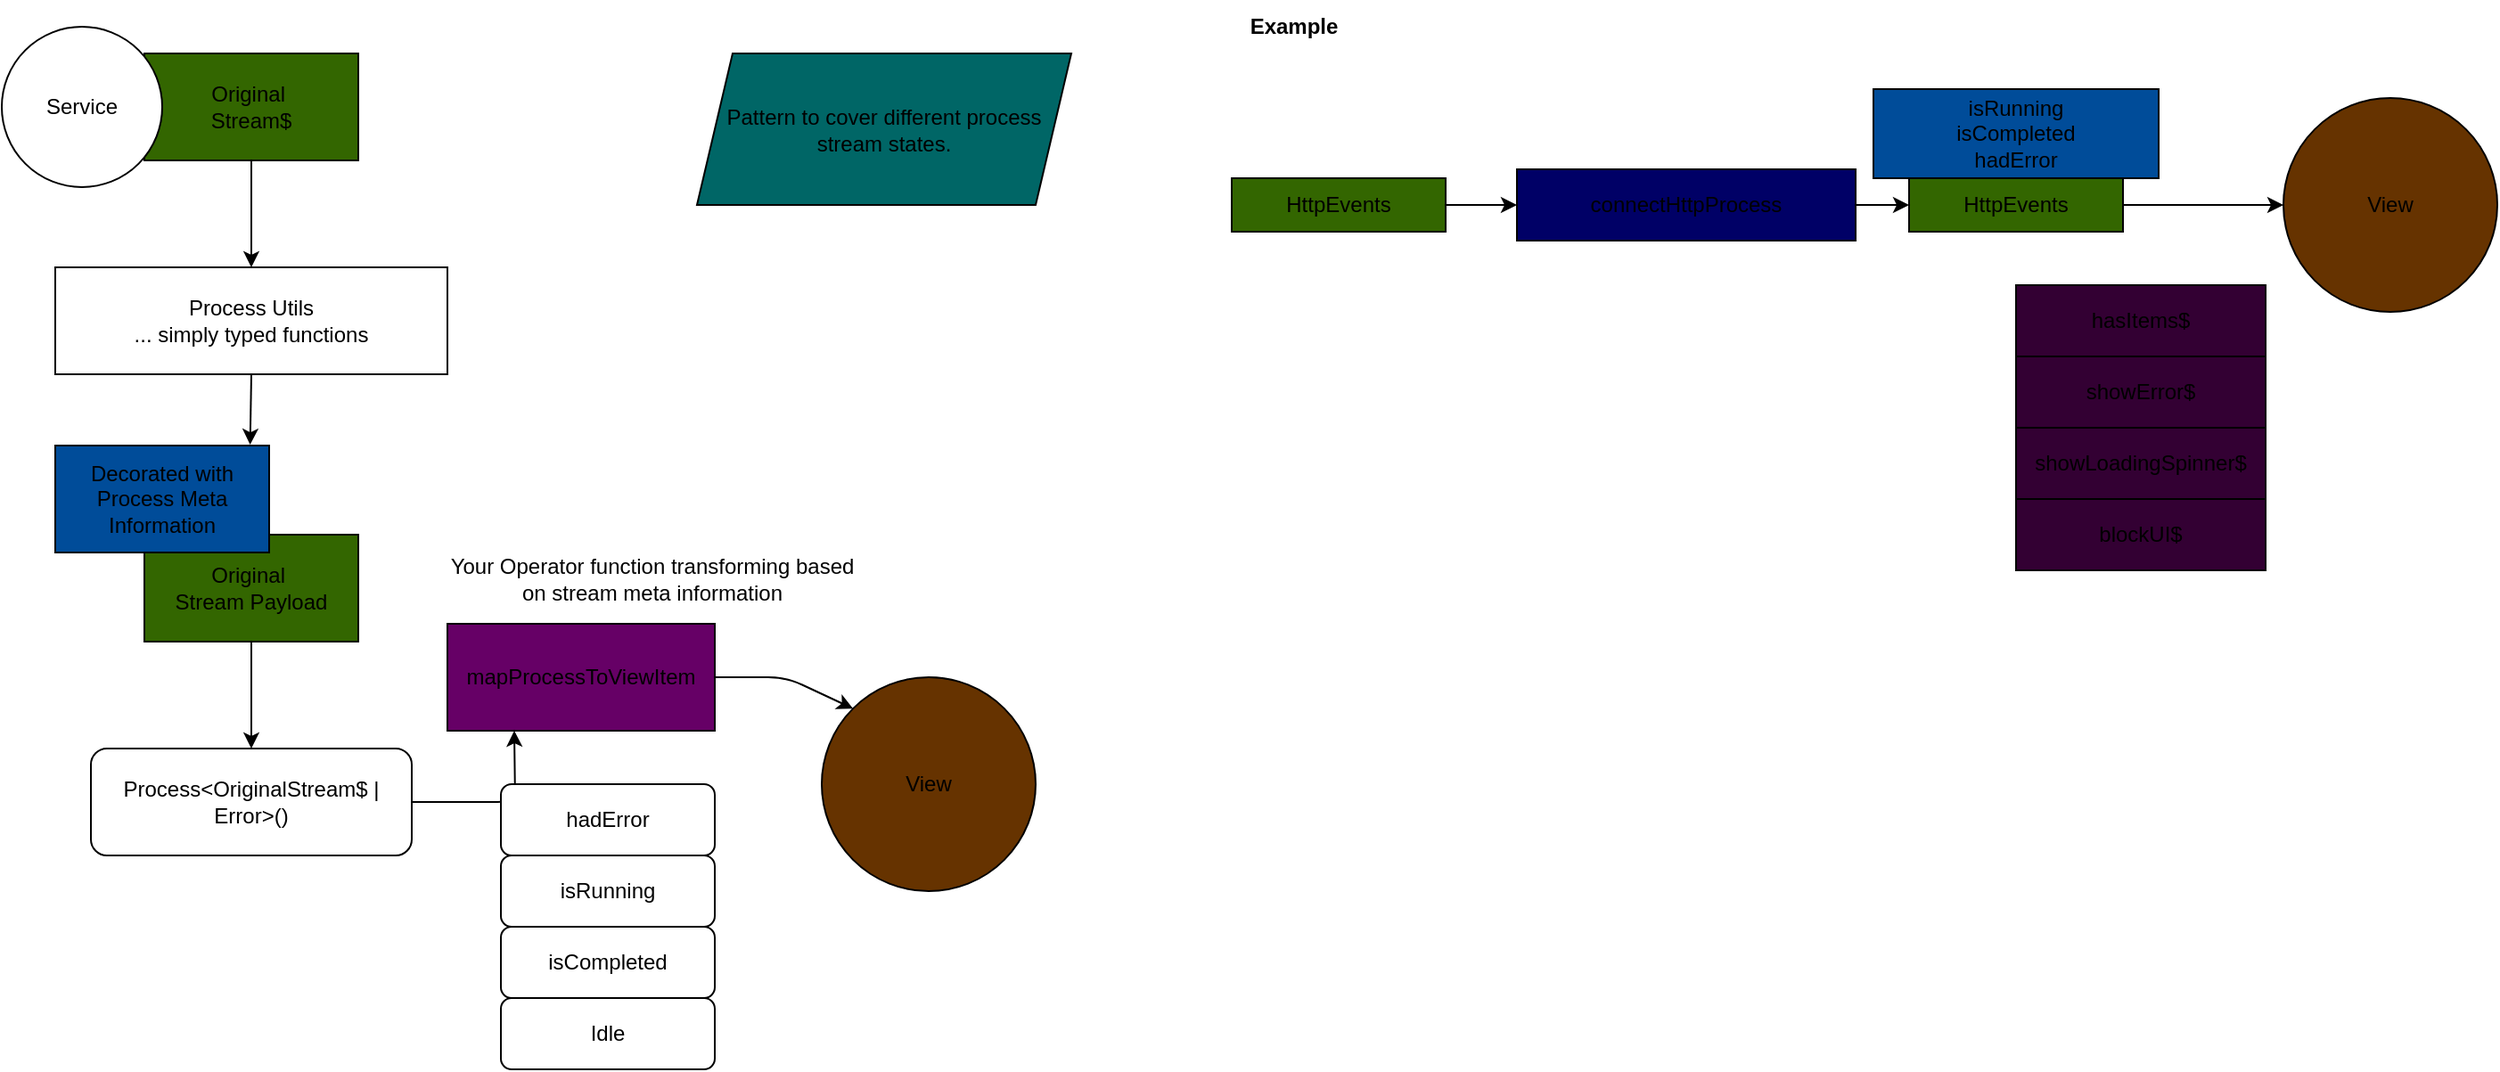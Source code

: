 <mxfile>
    <diagram id="70-7ZJfnB7ErdOLxz1qv" name="Page-1">
        <mxGraphModel dx="842" dy="403" grid="1" gridSize="10" guides="1" tooltips="1" connect="1" arrows="1" fold="1" page="1" pageScale="1" pageWidth="827" pageHeight="1169" math="0" shadow="0">
            <root>
                <mxCell id="0"/>
                <mxCell id="1" parent="0"/>
                <mxCell id="4" style="edgeStyle=none;html=1;entryX=0.5;entryY=0;entryDx=0;entryDy=0;" edge="1" parent="1" source="2" target="3">
                    <mxGeometry relative="1" as="geometry"/>
                </mxCell>
                <mxCell id="2" value="Original&amp;nbsp;&lt;br&gt;Stream$" style="rounded=0;whiteSpace=wrap;html=1;fillColor=#336600;" vertex="1" parent="1">
                    <mxGeometry x="250" y="80" width="120" height="60" as="geometry"/>
                </mxCell>
                <mxCell id="7" style="edgeStyle=none;html=1;exitX=0.5;exitY=1;exitDx=0;exitDy=0;entryX=0.911;entryY=-0.008;entryDx=0;entryDy=0;entryPerimeter=0;" edge="1" parent="1" source="3" target="6">
                    <mxGeometry relative="1" as="geometry"/>
                </mxCell>
                <mxCell id="3" value="Process Utils&lt;br&gt;... simply typed functions" style="rounded=0;whiteSpace=wrap;html=1;" vertex="1" parent="1">
                    <mxGeometry x="200" y="200" width="220" height="60" as="geometry"/>
                </mxCell>
                <mxCell id="9" style="edgeStyle=none;html=1;exitX=0.5;exitY=1;exitDx=0;exitDy=0;" edge="1" parent="1" source="5" target="8">
                    <mxGeometry relative="1" as="geometry"/>
                </mxCell>
                <mxCell id="5" value="Original&amp;nbsp;&lt;br&gt;Stream Payload" style="rounded=0;whiteSpace=wrap;html=1;fillColor=#336600;" vertex="1" parent="1">
                    <mxGeometry x="250" y="350" width="120" height="60" as="geometry"/>
                </mxCell>
                <mxCell id="13" style="edgeStyle=none;html=1;exitX=1;exitY=0.5;exitDx=0;exitDy=0;entryX=0.25;entryY=1;entryDx=0;entryDy=0;" edge="1" parent="1" source="8" target="12">
                    <mxGeometry relative="1" as="geometry">
                        <Array as="points">
                            <mxPoint x="458" y="500"/>
                        </Array>
                    </mxGeometry>
                </mxCell>
                <mxCell id="8" value="Process&amp;lt;OriginalStream$ | Error&amp;gt;()" style="rounded=1;whiteSpace=wrap;html=1;" vertex="1" parent="1">
                    <mxGeometry x="220" y="470" width="180" height="60" as="geometry"/>
                </mxCell>
                <mxCell id="10" value="View" style="ellipse;whiteSpace=wrap;html=1;fillColor=#663300;" vertex="1" parent="1">
                    <mxGeometry x="630" y="430" width="120" height="120" as="geometry"/>
                </mxCell>
                <mxCell id="11" value="Service" style="ellipse;whiteSpace=wrap;html=1;" vertex="1" parent="1">
                    <mxGeometry x="170" y="65" width="90" height="90" as="geometry"/>
                </mxCell>
                <mxCell id="14" style="edgeStyle=none;html=1;entryX=0;entryY=0;entryDx=0;entryDy=0;" edge="1" parent="1" source="12" target="10">
                    <mxGeometry relative="1" as="geometry">
                        <Array as="points">
                            <mxPoint x="610" y="430"/>
                        </Array>
                    </mxGeometry>
                </mxCell>
                <mxCell id="12" value="mapProcessToViewItem" style="rounded=0;whiteSpace=wrap;html=1;fillColor=#660066;" vertex="1" parent="1">
                    <mxGeometry x="420" y="400" width="150" height="60" as="geometry"/>
                </mxCell>
                <mxCell id="15" value="hadError" style="rounded=1;whiteSpace=wrap;html=1;" vertex="1" parent="1">
                    <mxGeometry x="450" y="490" width="120" height="40" as="geometry"/>
                </mxCell>
                <mxCell id="16" value="isRunning" style="rounded=1;whiteSpace=wrap;html=1;" vertex="1" parent="1">
                    <mxGeometry x="450" y="530" width="120" height="40" as="geometry"/>
                </mxCell>
                <mxCell id="17" value="isCompleted" style="rounded=1;whiteSpace=wrap;html=1;" vertex="1" parent="1">
                    <mxGeometry x="450" y="570" width="120" height="40" as="geometry"/>
                </mxCell>
                <mxCell id="18" value="Idle" style="rounded=1;whiteSpace=wrap;html=1;" vertex="1" parent="1">
                    <mxGeometry x="450" y="610" width="120" height="40" as="geometry"/>
                </mxCell>
                <mxCell id="6" value="Decorated with&lt;br&gt;Process Meta Information" style="rounded=0;whiteSpace=wrap;html=1;fillColor=#004C99;" vertex="1" parent="1">
                    <mxGeometry x="200" y="300" width="120" height="60" as="geometry"/>
                </mxCell>
                <mxCell id="19" value="Your Operator function transforming based on stream meta information" style="text;html=1;strokeColor=none;fillColor=none;align=center;verticalAlign=middle;whiteSpace=wrap;rounded=0;" vertex="1" parent="1">
                    <mxGeometry x="420" y="360" width="230" height="30" as="geometry"/>
                </mxCell>
                <mxCell id="20" value="Pattern to cover different process stream states." style="shape=parallelogram;perimeter=parallelogramPerimeter;whiteSpace=wrap;html=1;fixedSize=1;fillColor=#006666;" vertex="1" parent="1">
                    <mxGeometry x="560" y="80" width="210" height="85" as="geometry"/>
                </mxCell>
                <mxCell id="26" style="edgeStyle=none;html=1;" edge="1" parent="1" source="21" target="25">
                    <mxGeometry relative="1" as="geometry"/>
                </mxCell>
                <mxCell id="21" value="connectHttpProcess" style="rounded=0;whiteSpace=wrap;html=1;fillColor=#000066;" vertex="1" parent="1">
                    <mxGeometry x="1020" y="145" width="190" height="40" as="geometry"/>
                </mxCell>
                <mxCell id="23" style="edgeStyle=none;html=1;" edge="1" parent="1" source="22" target="21">
                    <mxGeometry relative="1" as="geometry"/>
                </mxCell>
                <mxCell id="22" value="HttpEvents" style="rounded=0;whiteSpace=wrap;html=1;fillColor=#336600;" vertex="1" parent="1">
                    <mxGeometry x="860" y="150" width="120" height="30" as="geometry"/>
                </mxCell>
                <mxCell id="24" value="isRunning&lt;br&gt;isCompleted&lt;br&gt;hadError" style="rounded=0;whiteSpace=wrap;html=1;fillColor=#004C99;" vertex="1" parent="1">
                    <mxGeometry x="1220" y="100" width="160" height="50" as="geometry"/>
                </mxCell>
                <mxCell id="28" style="edgeStyle=none;html=1;" edge="1" parent="1" source="25" target="27">
                    <mxGeometry relative="1" as="geometry"/>
                </mxCell>
                <mxCell id="25" value="HttpEvents" style="rounded=0;whiteSpace=wrap;html=1;fillColor=#336600;" vertex="1" parent="1">
                    <mxGeometry x="1240" y="150" width="120" height="30" as="geometry"/>
                </mxCell>
                <mxCell id="27" value="View" style="ellipse;whiteSpace=wrap;html=1;fillColor=#663300;" vertex="1" parent="1">
                    <mxGeometry x="1450" y="105" width="120" height="120" as="geometry"/>
                </mxCell>
                <mxCell id="29" value="Example" style="text;html=1;strokeColor=none;fillColor=none;align=center;verticalAlign=middle;whiteSpace=wrap;rounded=0;fontStyle=1" vertex="1" parent="1">
                    <mxGeometry x="810" y="50" width="170" height="30" as="geometry"/>
                </mxCell>
                <mxCell id="32" value="hasItems$" style="rounded=0;whiteSpace=wrap;html=1;fillColor=#330033;" vertex="1" parent="1">
                    <mxGeometry x="1300" y="210" width="140" height="40" as="geometry"/>
                </mxCell>
                <mxCell id="33" value="showError$" style="rounded=0;whiteSpace=wrap;html=1;fillColor=#330033;" vertex="1" parent="1">
                    <mxGeometry x="1300" y="250" width="140" height="40" as="geometry"/>
                </mxCell>
                <mxCell id="34" value="showLoadingSpinner$" style="rounded=0;whiteSpace=wrap;html=1;fillColor=#330033;" vertex="1" parent="1">
                    <mxGeometry x="1300" y="290" width="140" height="40" as="geometry"/>
                </mxCell>
                <mxCell id="35" value="blockUI$" style="rounded=0;whiteSpace=wrap;html=1;fillColor=#330033;" vertex="1" parent="1">
                    <mxGeometry x="1300" y="330" width="140" height="40" as="geometry"/>
                </mxCell>
            </root>
        </mxGraphModel>
    </diagram>
</mxfile>